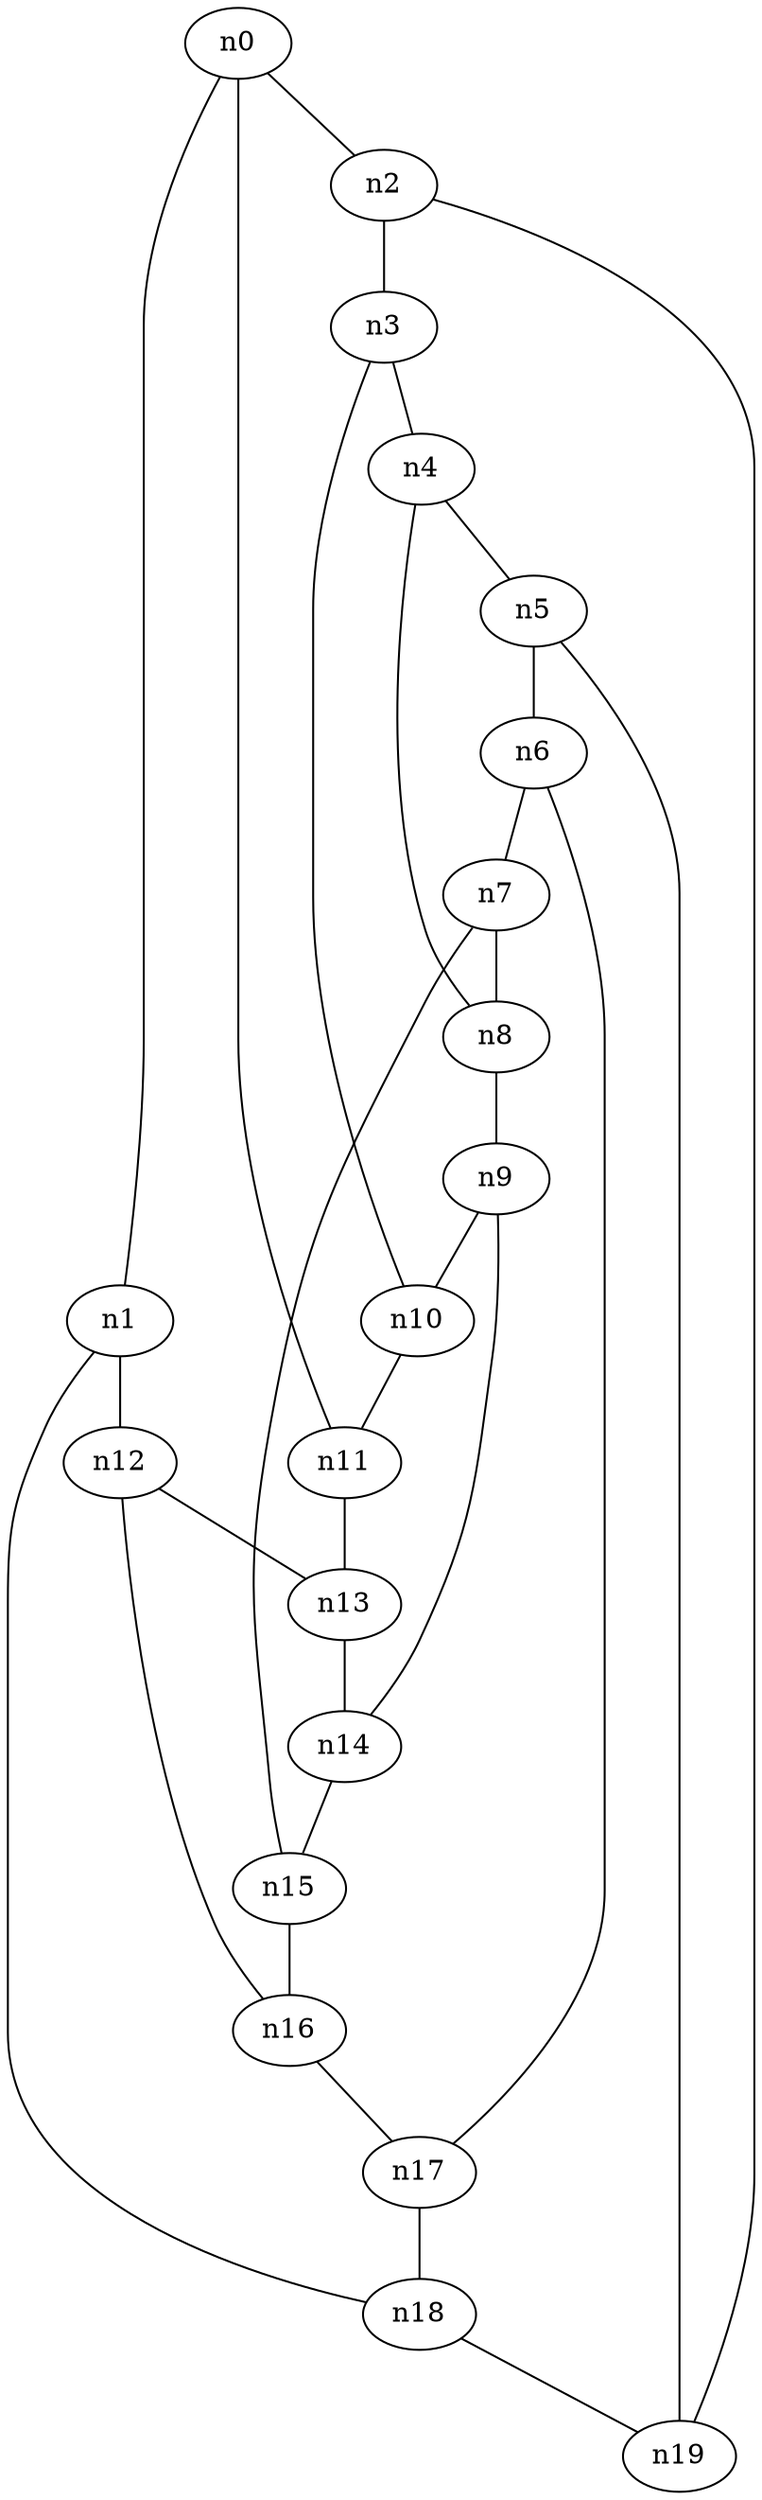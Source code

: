 strict graph "" {
	graph [edge_default="{}",
		node_default="{}"
	];
	node [label="\N"];
	n0	 [dim3pos="0.0558548114126643,0.08912788716516344,0.9944528444182407",
		pos="-2.1306040048618655,-6.3885635940394625"];
	n1	 [dim3pos="0.15172306576617253,0.31045708247124054,-0.9384010396722496",
		pos="1.1162225214449988,-9.777600760704047"];
	n0 -- n1	 [id=e0];
	n2	 [dim3pos="-0.46181528923671755,-0.46525104556702523,-0.7551609783522959",
		pos="7.072289505918431,-2.4266959778301014"];
	n0 -- n2	 [id=e1];
	n11	 [dim3pos="-0.4234666376462695,-0.21016198887182833,0.8811968822198593",
		pos="9.885452658292238,0.4924083220741271"];
	n0 -- n11	 [id=e2];
	n12	 [dim3pos="-0.12997029172658692,0.784250819645462,-0.6066781479119937",
		pos="8.018214358384423,2.2226715151496914"];
	n1 -- n12	 [id=e3];
	n18	 [dim3pos="-0.01448817513801721,-0.0038708208777876074,-0.9998875484407745",
		pos="6.5442585315031785,3.1565895643948583"];
	n1 -- n18	 [id=e4];
	n3	 [dim3pos="-0.5580808804579406,0.1266659258225685,-0.8200618721186844",
		pos="-0.22318584113793755,3.750869853908733"];
	n2 -- n3	 [id=e5];
	n19	 [dim3pos="0.7923421144208138,0.21035764944238464,0.5726636299226875",
		pos="3.4010946923863457,-0.9610449853226484"];
	n2 -- n19	 [id=e28];
	n4	 [dim3pos="0.28927253728876673,-0.6267772530381549,0.7235134236795222",
		pos="-4.279993399942807,5.521267447255127"];
	n3 -- n4	 [id=e6];
	n10	 [dim3pos="-0.13206828749430288,0.037402853689556585,0.9905347010449456",
		pos="2.8656112501167956,-18.7118586540253"];
	n3 -- n10	 [id=e7];
	n5	 [dim3pos="-0.012470470444292878,0.8941797611524857,-0.4475344032721752",
		pos="4.726334344152595,4.248382665215469"];
	n4 -- n5	 [id=e8];
	n8	 [dim3pos="0.005543811289699241,0.18196869046502442,-0.9832886971011252",
		pos="10.965117965402122,-2.958518591822116"];
	n4 -- n8	 [id=e9];
	n6	 [dim3pos="0.04824368880023958,-0.1404653762938517,0.9889095128238844",
		pos="1.9016295284607723,-12.715441388410879"];
	n5 -- n6	 [id=e10];
	n5 -- n19	 [id=e29];
	n7	 [dim3pos="0.054423921372445665,0.11781308277516346,0.9915432992610349",
		pos="1.1380481623671233,-6.1530419478438345"];
	n6 -- n7	 [id=e11];
	n17	 [dim3pos="0.4114319523815915,-0.2552218829415327,-0.8749774505821567",
		pos="-0.5552310786393134,8.919370874568395"];
	n6 -- n17	 [id=e26];
	n7 -- n8	 [id=e12];
	n15	 [dim3pos="-0.46194848876821676,-0.5158785849030737,-0.7214380634282911",
		pos="3.982087995915386,-3.906512212651907"];
	n7 -- n15	 [id=e23];
	n9	 [dim3pos="0.1956996846646809,-0.33950205561936475,-0.9200217321630887",
		pos="-1.0478868900904497,9.022117573538315"];
	n8 -- n9	 [id=e13];
	n9 -- n10	 [id=e14];
	n14	 [dim3pos="0.14593821076689759,-0.869995879555128,-0.47096624952883376",
		pos="4.8785875038300235,8.34436742532929"];
	n9 -- n14	 [id=e21];
	n10 -- n11	 [id=e15];
	n13	 [dim3pos="0.627427752741948,0.6832636795978829,-0.3734771200911116",
		pos="0.8279727811682501,1.9535508853415458"];
	n11 -- n13	 [id=e19];
	n12 -- n13	 [id=e16];
	n16	 [dim3pos="-0.26780914971869973,-0.9531553072299471,-0.14061728068175797",
		pos="4.4384799507263475,7.995066496639165"];
	n12 -- n16	 [id=e17];
	n13 -- n14	 [id=e18];
	n14 -- n15	 [id=e20];
	n15 -- n16	 [id=e22];
	n16 -- n17	 [id=e24];
	n17 -- n18	 [id=e25];
	n18 -- n19	 [id=e27];
}
